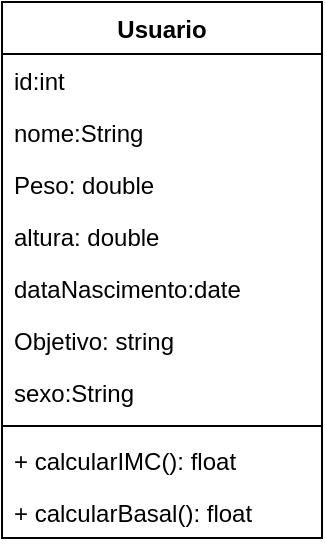 <mxfile version="21.5.2" type="github">
  <diagram name="Page-1" id="9f46799a-70d6-7492-0946-bef42562c5a5">
    <mxGraphModel dx="1434" dy="768" grid="1" gridSize="10" guides="1" tooltips="1" connect="1" arrows="1" fold="1" page="1" pageScale="1" pageWidth="1100" pageHeight="850" background="none" math="0" shadow="0">
      <root>
        <mxCell id="0" />
        <mxCell id="1" parent="0" />
        <mxCell id="7i4fFVKkuLizMQctHJh5-6" value="Usuario" style="swimlane;fontStyle=1;align=center;verticalAlign=top;childLayout=stackLayout;horizontal=1;startSize=26;horizontalStack=0;resizeParent=1;resizeParentMax=0;resizeLast=0;collapsible=1;marginBottom=0;whiteSpace=wrap;html=1;" vertex="1" parent="1">
          <mxGeometry x="100" y="70" width="160" height="268" as="geometry">
            <mxRectangle x="100" y="70" width="90" height="30" as="alternateBounds" />
          </mxGeometry>
        </mxCell>
        <mxCell id="7i4fFVKkuLizMQctHJh5-7" value="id:int&lt;span style=&quot;white-space: pre;&quot;&gt;&#x9;&lt;/span&gt;" style="text;strokeColor=none;fillColor=none;align=left;verticalAlign=top;spacingLeft=4;spacingRight=4;overflow=hidden;rotatable=0;points=[[0,0.5],[1,0.5]];portConstraint=eastwest;whiteSpace=wrap;html=1;" vertex="1" parent="7i4fFVKkuLizMQctHJh5-6">
          <mxGeometry y="26" width="160" height="26" as="geometry" />
        </mxCell>
        <mxCell id="7i4fFVKkuLizMQctHJh5-11" value="nome:String" style="text;strokeColor=none;fillColor=none;align=left;verticalAlign=top;spacingLeft=4;spacingRight=4;overflow=hidden;rotatable=0;points=[[0,0.5],[1,0.5]];portConstraint=eastwest;whiteSpace=wrap;html=1;" vertex="1" parent="7i4fFVKkuLizMQctHJh5-6">
          <mxGeometry y="52" width="160" height="26" as="geometry" />
        </mxCell>
        <mxCell id="7i4fFVKkuLizMQctHJh5-12" value="Peso: double" style="text;strokeColor=none;fillColor=none;align=left;verticalAlign=top;spacingLeft=4;spacingRight=4;overflow=hidden;rotatable=0;points=[[0,0.5],[1,0.5]];portConstraint=eastwest;whiteSpace=wrap;html=1;" vertex="1" parent="7i4fFVKkuLizMQctHJh5-6">
          <mxGeometry y="78" width="160" height="26" as="geometry" />
        </mxCell>
        <mxCell id="7i4fFVKkuLizMQctHJh5-13" value="altura: double" style="text;strokeColor=none;fillColor=none;align=left;verticalAlign=top;spacingLeft=4;spacingRight=4;overflow=hidden;rotatable=0;points=[[0,0.5],[1,0.5]];portConstraint=eastwest;whiteSpace=wrap;html=1;" vertex="1" parent="7i4fFVKkuLizMQctHJh5-6">
          <mxGeometry y="104" width="160" height="26" as="geometry" />
        </mxCell>
        <mxCell id="7i4fFVKkuLizMQctHJh5-15" value="dataNascimento:date" style="text;strokeColor=none;fillColor=none;align=left;verticalAlign=top;spacingLeft=4;spacingRight=4;overflow=hidden;rotatable=0;points=[[0,0.5],[1,0.5]];portConstraint=eastwest;whiteSpace=wrap;html=1;" vertex="1" parent="7i4fFVKkuLizMQctHJh5-6">
          <mxGeometry y="130" width="160" height="26" as="geometry" />
        </mxCell>
        <mxCell id="7i4fFVKkuLizMQctHJh5-16" value="Objetivo: string" style="text;strokeColor=none;fillColor=none;align=left;verticalAlign=top;spacingLeft=4;spacingRight=4;overflow=hidden;rotatable=0;points=[[0,0.5],[1,0.5]];portConstraint=eastwest;whiteSpace=wrap;html=1;" vertex="1" parent="7i4fFVKkuLizMQctHJh5-6">
          <mxGeometry y="156" width="160" height="26" as="geometry" />
        </mxCell>
        <mxCell id="7i4fFVKkuLizMQctHJh5-17" value="sexo:String" style="text;strokeColor=none;fillColor=none;align=left;verticalAlign=top;spacingLeft=4;spacingRight=4;overflow=hidden;rotatable=0;points=[[0,0.5],[1,0.5]];portConstraint=eastwest;whiteSpace=wrap;html=1;" vertex="1" parent="7i4fFVKkuLizMQctHJh5-6">
          <mxGeometry y="182" width="160" height="26" as="geometry" />
        </mxCell>
        <mxCell id="7i4fFVKkuLizMQctHJh5-8" value="" style="line;strokeWidth=1;fillColor=none;align=left;verticalAlign=middle;spacingTop=-1;spacingLeft=3;spacingRight=3;rotatable=0;labelPosition=right;points=[];portConstraint=eastwest;strokeColor=inherit;" vertex="1" parent="7i4fFVKkuLizMQctHJh5-6">
          <mxGeometry y="208" width="160" height="8" as="geometry" />
        </mxCell>
        <mxCell id="7i4fFVKkuLizMQctHJh5-9" value="+ calcularIMC(): float" style="text;strokeColor=none;fillColor=none;align=left;verticalAlign=top;spacingLeft=4;spacingRight=4;overflow=hidden;rotatable=0;points=[[0,0.5],[1,0.5]];portConstraint=eastwest;whiteSpace=wrap;html=1;" vertex="1" parent="7i4fFVKkuLizMQctHJh5-6">
          <mxGeometry y="216" width="160" height="26" as="geometry" />
        </mxCell>
        <mxCell id="7i4fFVKkuLizMQctHJh5-14" value="+ calcularBasal(): float" style="text;strokeColor=none;fillColor=none;align=left;verticalAlign=top;spacingLeft=4;spacingRight=4;overflow=hidden;rotatable=0;points=[[0,0.5],[1,0.5]];portConstraint=eastwest;whiteSpace=wrap;html=1;" vertex="1" parent="7i4fFVKkuLizMQctHJh5-6">
          <mxGeometry y="242" width="160" height="26" as="geometry" />
        </mxCell>
      </root>
    </mxGraphModel>
  </diagram>
</mxfile>

